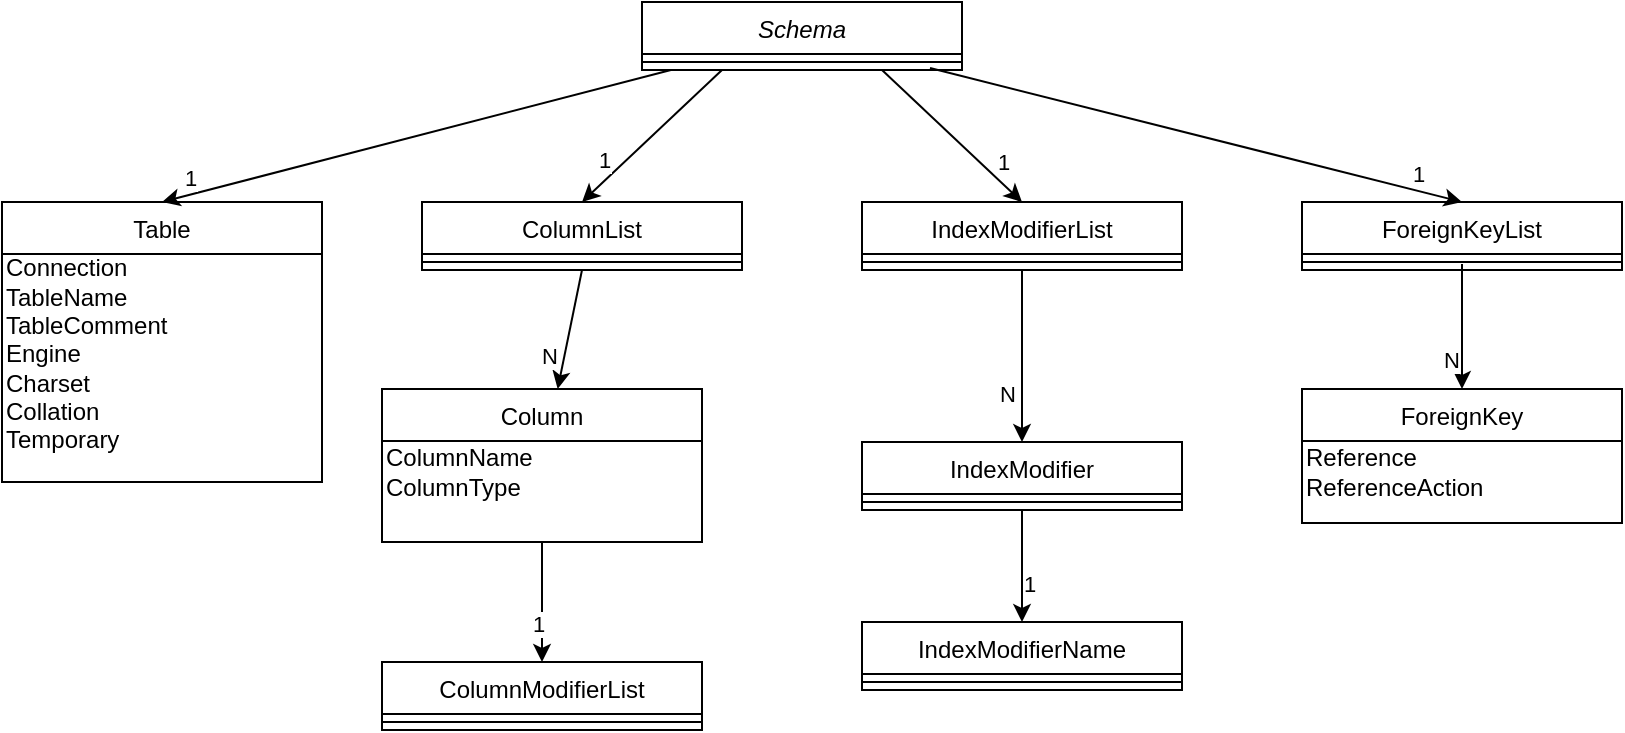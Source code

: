 <mxfile version="16.4.2" type="github">
  <diagram id="C5RBs43oDa-KdzZeNtuy" name="Page-1">
    <mxGraphModel dx="1020" dy="770" grid="1" gridSize="10" guides="1" tooltips="1" connect="1" arrows="1" fold="1" page="1" pageScale="1" pageWidth="827" pageHeight="1169" math="0" shadow="0">
      <root>
        <mxCell id="WIyWlLk6GJQsqaUBKTNV-0" />
        <mxCell id="WIyWlLk6GJQsqaUBKTNV-1" parent="WIyWlLk6GJQsqaUBKTNV-0" />
        <mxCell id="zkfFHV4jXpPFQw0GAbJ--0" value="Schema" style="swimlane;fontStyle=2;align=center;verticalAlign=top;childLayout=stackLayout;horizontal=1;startSize=26;horizontalStack=0;resizeParent=1;resizeLast=0;collapsible=1;marginBottom=0;rounded=0;shadow=0;strokeWidth=1;" parent="WIyWlLk6GJQsqaUBKTNV-1" vertex="1">
          <mxGeometry x="330" y="60" width="160" height="34" as="geometry">
            <mxRectangle x="230" y="140" width="160" height="26" as="alternateBounds" />
          </mxGeometry>
        </mxCell>
        <mxCell id="zkfFHV4jXpPFQw0GAbJ--4" value="" style="line;html=1;strokeWidth=1;align=left;verticalAlign=middle;spacingTop=-1;spacingLeft=3;spacingRight=3;rotatable=0;labelPosition=right;points=[];portConstraint=eastwest;" parent="zkfFHV4jXpPFQw0GAbJ--0" vertex="1">
          <mxGeometry y="26" width="160" height="8" as="geometry" />
        </mxCell>
        <mxCell id="zkfFHV4jXpPFQw0GAbJ--13" value="Table" style="swimlane;fontStyle=0;align=center;verticalAlign=top;childLayout=stackLayout;horizontal=1;startSize=26;horizontalStack=0;resizeParent=1;resizeLast=0;collapsible=1;marginBottom=0;rounded=0;shadow=0;strokeWidth=1;" parent="WIyWlLk6GJQsqaUBKTNV-1" vertex="1">
          <mxGeometry x="10" y="160" width="160" height="140" as="geometry">
            <mxRectangle x="340" y="380" width="170" height="26" as="alternateBounds" />
          </mxGeometry>
        </mxCell>
        <mxCell id="4QbxbDaL-mn369do2v4k-10" value="Connection&lt;br&gt;TableName&lt;br&gt;TableComment&lt;br&gt;Engine&lt;br&gt;Charset&lt;br&gt;Collation&lt;br&gt;Temporary" style="text;html=1;align=left;verticalAlign=middle;resizable=0;points=[];autosize=1;strokeColor=none;fillColor=none;" parent="zkfFHV4jXpPFQw0GAbJ--13" vertex="1">
          <mxGeometry y="26" width="160" height="100" as="geometry" />
        </mxCell>
        <mxCell id="4QbxbDaL-mn369do2v4k-1" value="Column" style="swimlane;fontStyle=0;align=center;verticalAlign=top;childLayout=stackLayout;horizontal=1;startSize=26;horizontalStack=0;resizeParent=1;resizeLast=0;collapsible=1;marginBottom=0;rounded=0;shadow=0;strokeWidth=1;" parent="WIyWlLk6GJQsqaUBKTNV-1" vertex="1">
          <mxGeometry x="200" y="253.5" width="160" height="76.5" as="geometry">
            <mxRectangle x="340" y="380" width="170" height="26" as="alternateBounds" />
          </mxGeometry>
        </mxCell>
        <mxCell id="MwP_V9FjsYaIEFiRhAFX-14" value="ColumnName&lt;br&gt;ColumnType" style="text;html=1;align=left;verticalAlign=middle;resizable=0;points=[];autosize=1;strokeColor=none;fillColor=none;" vertex="1" parent="4QbxbDaL-mn369do2v4k-1">
          <mxGeometry y="26" width="160" height="30" as="geometry" />
        </mxCell>
        <mxCell id="4QbxbDaL-mn369do2v4k-3" value="ColumnList" style="swimlane;fontStyle=0;align=center;verticalAlign=top;childLayout=stackLayout;horizontal=1;startSize=26;horizontalStack=0;resizeParent=1;resizeLast=0;collapsible=1;marginBottom=0;rounded=0;shadow=0;strokeWidth=1;" parent="WIyWlLk6GJQsqaUBKTNV-1" vertex="1">
          <mxGeometry x="220" y="160" width="160" height="34" as="geometry">
            <mxRectangle x="340" y="380" width="170" height="26" as="alternateBounds" />
          </mxGeometry>
        </mxCell>
        <mxCell id="4QbxbDaL-mn369do2v4k-4" value="" style="line;html=1;strokeWidth=1;align=left;verticalAlign=middle;spacingTop=-1;spacingLeft=3;spacingRight=3;rotatable=0;labelPosition=right;points=[];portConstraint=eastwest;" parent="4QbxbDaL-mn369do2v4k-3" vertex="1">
          <mxGeometry y="26" width="160" height="8" as="geometry" />
        </mxCell>
        <mxCell id="4QbxbDaL-mn369do2v4k-5" value="ColumnModifierList" style="swimlane;fontStyle=0;align=center;verticalAlign=top;childLayout=stackLayout;horizontal=1;startSize=26;horizontalStack=0;resizeParent=1;resizeLast=0;collapsible=1;marginBottom=0;rounded=0;shadow=0;strokeWidth=1;" parent="WIyWlLk6GJQsqaUBKTNV-1" vertex="1">
          <mxGeometry x="200" y="390" width="160" height="34" as="geometry">
            <mxRectangle x="340" y="380" width="170" height="26" as="alternateBounds" />
          </mxGeometry>
        </mxCell>
        <mxCell id="4QbxbDaL-mn369do2v4k-6" value="" style="line;html=1;strokeWidth=1;align=left;verticalAlign=middle;spacingTop=-1;spacingLeft=3;spacingRight=3;rotatable=0;labelPosition=right;points=[];portConstraint=eastwest;" parent="4QbxbDaL-mn369do2v4k-5" vertex="1">
          <mxGeometry y="26" width="160" height="8" as="geometry" />
        </mxCell>
        <mxCell id="4QbxbDaL-mn369do2v4k-8" value="ForeignKey" style="swimlane;fontStyle=0;align=center;verticalAlign=top;childLayout=stackLayout;horizontal=1;startSize=26;horizontalStack=0;resizeParent=1;resizeLast=0;collapsible=1;marginBottom=0;rounded=0;shadow=0;strokeWidth=1;" parent="WIyWlLk6GJQsqaUBKTNV-1" vertex="1">
          <mxGeometry x="660" y="253.5" width="160" height="67" as="geometry">
            <mxRectangle x="340" y="380" width="170" height="26" as="alternateBounds" />
          </mxGeometry>
        </mxCell>
        <mxCell id="4QbxbDaL-mn369do2v4k-17" value="Reference&lt;br&gt;ReferenceAction" style="text;html=1;align=left;verticalAlign=middle;resizable=0;points=[];autosize=1;strokeColor=none;fillColor=none;" parent="4QbxbDaL-mn369do2v4k-8" vertex="1">
          <mxGeometry y="26" width="160" height="30" as="geometry" />
        </mxCell>
        <mxCell id="4QbxbDaL-mn369do2v4k-12" value="ForeignKeyList" style="swimlane;fontStyle=0;align=center;verticalAlign=top;childLayout=stackLayout;horizontal=1;startSize=26;horizontalStack=0;resizeParent=1;resizeLast=0;collapsible=1;marginBottom=0;rounded=0;shadow=0;strokeWidth=1;" parent="WIyWlLk6GJQsqaUBKTNV-1" vertex="1">
          <mxGeometry x="660" y="160" width="160" height="34" as="geometry">
            <mxRectangle x="340" y="380" width="170" height="26" as="alternateBounds" />
          </mxGeometry>
        </mxCell>
        <mxCell id="4QbxbDaL-mn369do2v4k-13" value="" style="line;html=1;strokeWidth=1;align=left;verticalAlign=middle;spacingTop=-1;spacingLeft=3;spacingRight=3;rotatable=0;labelPosition=right;points=[];portConstraint=eastwest;" parent="4QbxbDaL-mn369do2v4k-12" vertex="1">
          <mxGeometry y="26" width="160" height="8" as="geometry" />
        </mxCell>
        <mxCell id="4QbxbDaL-mn369do2v4k-15" value="IndexModifierList" style="swimlane;fontStyle=0;align=center;verticalAlign=top;childLayout=stackLayout;horizontal=1;startSize=26;horizontalStack=0;resizeParent=1;resizeLast=0;collapsible=1;marginBottom=0;rounded=0;shadow=0;strokeWidth=1;" parent="WIyWlLk6GJQsqaUBKTNV-1" vertex="1">
          <mxGeometry x="440" y="160" width="160" height="34" as="geometry">
            <mxRectangle x="340" y="380" width="170" height="26" as="alternateBounds" />
          </mxGeometry>
        </mxCell>
        <mxCell id="4QbxbDaL-mn369do2v4k-16" value="" style="line;html=1;strokeWidth=1;align=left;verticalAlign=middle;spacingTop=-1;spacingLeft=3;spacingRight=3;rotatable=0;labelPosition=right;points=[];portConstraint=eastwest;" parent="4QbxbDaL-mn369do2v4k-15" vertex="1">
          <mxGeometry y="26" width="160" height="8" as="geometry" />
        </mxCell>
        <mxCell id="4QbxbDaL-mn369do2v4k-19" value="IndexModifier" style="swimlane;fontStyle=0;align=center;verticalAlign=top;childLayout=stackLayout;horizontal=1;startSize=26;horizontalStack=0;resizeParent=1;resizeLast=0;collapsible=1;marginBottom=0;rounded=0;shadow=0;strokeWidth=1;" parent="WIyWlLk6GJQsqaUBKTNV-1" vertex="1">
          <mxGeometry x="440" y="280" width="160" height="34" as="geometry">
            <mxRectangle x="340" y="380" width="170" height="26" as="alternateBounds" />
          </mxGeometry>
        </mxCell>
        <mxCell id="4QbxbDaL-mn369do2v4k-20" value="" style="line;html=1;strokeWidth=1;align=left;verticalAlign=middle;spacingTop=-1;spacingLeft=3;spacingRight=3;rotatable=0;labelPosition=right;points=[];portConstraint=eastwest;" parent="4QbxbDaL-mn369do2v4k-19" vertex="1">
          <mxGeometry y="26" width="160" height="8" as="geometry" />
        </mxCell>
        <mxCell id="4QbxbDaL-mn369do2v4k-21" value="IndexModifierName" style="swimlane;fontStyle=0;align=center;verticalAlign=top;childLayout=stackLayout;horizontal=1;startSize=26;horizontalStack=0;resizeParent=1;resizeLast=0;collapsible=1;marginBottom=0;rounded=0;shadow=0;strokeWidth=1;" parent="WIyWlLk6GJQsqaUBKTNV-1" vertex="1">
          <mxGeometry x="440" y="370" width="160" height="34" as="geometry">
            <mxRectangle x="340" y="380" width="170" height="26" as="alternateBounds" />
          </mxGeometry>
        </mxCell>
        <mxCell id="4QbxbDaL-mn369do2v4k-22" value="" style="line;html=1;strokeWidth=1;align=left;verticalAlign=middle;spacingTop=-1;spacingLeft=3;spacingRight=3;rotatable=0;labelPosition=right;points=[];portConstraint=eastwest;" parent="4QbxbDaL-mn369do2v4k-21" vertex="1">
          <mxGeometry y="26" width="160" height="8" as="geometry" />
        </mxCell>
        <mxCell id="4QbxbDaL-mn369do2v4k-27" value="" style="endArrow=classic;html=1;rounded=0;entryX=0.5;entryY=0;entryDx=0;entryDy=0;" parent="WIyWlLk6GJQsqaUBKTNV-1" source="zkfFHV4jXpPFQw0GAbJ--0" target="zkfFHV4jXpPFQw0GAbJ--13" edge="1">
          <mxGeometry width="50" height="50" relative="1" as="geometry">
            <mxPoint x="340" y="370" as="sourcePoint" />
            <mxPoint x="390" y="320" as="targetPoint" />
          </mxGeometry>
        </mxCell>
        <mxCell id="MwP_V9FjsYaIEFiRhAFX-2" value="1" style="edgeLabel;html=1;align=center;verticalAlign=bottom;resizable=0;points=[];" vertex="1" connectable="0" parent="4QbxbDaL-mn369do2v4k-27">
          <mxGeometry x="0.898" relative="1" as="geometry">
            <mxPoint x="1" as="offset" />
          </mxGeometry>
        </mxCell>
        <mxCell id="4QbxbDaL-mn369do2v4k-28" value="" style="endArrow=classic;html=1;rounded=0;entryX=0.5;entryY=0;entryDx=0;entryDy=0;exitX=0.25;exitY=1;exitDx=0;exitDy=0;" parent="WIyWlLk6GJQsqaUBKTNV-1" source="zkfFHV4jXpPFQw0GAbJ--0" target="4QbxbDaL-mn369do2v4k-3" edge="1">
          <mxGeometry width="50" height="50" relative="1" as="geometry">
            <mxPoint x="400" y="100" as="sourcePoint" />
            <mxPoint x="100" y="170" as="targetPoint" />
          </mxGeometry>
        </mxCell>
        <mxCell id="MwP_V9FjsYaIEFiRhAFX-3" value="1" style="edgeLabel;html=1;align=center;verticalAlign=bottom;resizable=0;points=[];" vertex="1" connectable="0" parent="4QbxbDaL-mn369do2v4k-28">
          <mxGeometry x="0.648" y="-2" relative="1" as="geometry">
            <mxPoint as="offset" />
          </mxGeometry>
        </mxCell>
        <mxCell id="4QbxbDaL-mn369do2v4k-29" value="" style="endArrow=classic;html=1;rounded=0;entryX=0.5;entryY=0;entryDx=0;entryDy=0;exitX=0.75;exitY=1;exitDx=0;exitDy=0;" parent="WIyWlLk6GJQsqaUBKTNV-1" source="zkfFHV4jXpPFQw0GAbJ--0" target="4QbxbDaL-mn369do2v4k-15" edge="1">
          <mxGeometry width="50" height="50" relative="1" as="geometry">
            <mxPoint x="410" y="110" as="sourcePoint" />
            <mxPoint x="310" y="170" as="targetPoint" />
          </mxGeometry>
        </mxCell>
        <mxCell id="MwP_V9FjsYaIEFiRhAFX-4" value="1" style="edgeLabel;html=1;align=left;verticalAlign=bottom;resizable=0;points=[];" vertex="1" connectable="0" parent="4QbxbDaL-mn369do2v4k-29">
          <mxGeometry x="0.617" y="-1" relative="1" as="geometry">
            <mxPoint as="offset" />
          </mxGeometry>
        </mxCell>
        <mxCell id="4QbxbDaL-mn369do2v4k-30" value="" style="endArrow=classic;html=1;rounded=0;entryX=0.5;entryY=0;entryDx=0;entryDy=0;exitX=0.9;exitY=0.875;exitDx=0;exitDy=0;exitPerimeter=0;" parent="WIyWlLk6GJQsqaUBKTNV-1" source="zkfFHV4jXpPFQw0GAbJ--4" target="4QbxbDaL-mn369do2v4k-12" edge="1">
          <mxGeometry width="50" height="50" relative="1" as="geometry">
            <mxPoint x="460" y="104" as="sourcePoint" />
            <mxPoint x="530" y="170" as="targetPoint" />
          </mxGeometry>
        </mxCell>
        <mxCell id="MwP_V9FjsYaIEFiRhAFX-5" value="1" style="edgeLabel;html=1;align=center;verticalAlign=bottom;resizable=0;points=[];" vertex="1" connectable="0" parent="4QbxbDaL-mn369do2v4k-30">
          <mxGeometry x="0.836" y="-1" relative="1" as="geometry">
            <mxPoint y="-1" as="offset" />
          </mxGeometry>
        </mxCell>
        <mxCell id="4QbxbDaL-mn369do2v4k-31" value="" style="endArrow=classic;html=1;rounded=0;exitX=0.5;exitY=1;exitDx=0;exitDy=0;" parent="WIyWlLk6GJQsqaUBKTNV-1" source="4QbxbDaL-mn369do2v4k-3" target="4QbxbDaL-mn369do2v4k-1" edge="1">
          <mxGeometry width="50" height="50" relative="1" as="geometry">
            <mxPoint x="380" y="104" as="sourcePoint" />
            <mxPoint x="310" y="170" as="targetPoint" />
          </mxGeometry>
        </mxCell>
        <mxCell id="MwP_V9FjsYaIEFiRhAFX-0" value="N&lt;br&gt;" style="edgeLabel;html=1;align=right;verticalAlign=middle;resizable=0;points=[];" vertex="1" connectable="0" parent="4QbxbDaL-mn369do2v4k-31">
          <mxGeometry x="0.445" y="-3" relative="1" as="geometry">
            <mxPoint as="offset" />
          </mxGeometry>
        </mxCell>
        <mxCell id="MwP_V9FjsYaIEFiRhAFX-12" value="" style="endArrow=classic;html=1;rounded=0;entryX=0.5;entryY=0;entryDx=0;entryDy=0;exitX=0.5;exitY=1;exitDx=0;exitDy=0;" edge="1" parent="WIyWlLk6GJQsqaUBKTNV-1" source="4QbxbDaL-mn369do2v4k-1" target="4QbxbDaL-mn369do2v4k-5">
          <mxGeometry width="50" height="50" relative="1" as="geometry">
            <mxPoint x="360" y="350" as="sourcePoint" />
            <mxPoint x="220" y="469.5" as="targetPoint" />
          </mxGeometry>
        </mxCell>
        <mxCell id="MwP_V9FjsYaIEFiRhAFX-13" value="1" style="edgeLabel;html=1;align=center;verticalAlign=bottom;resizable=0;points=[];" vertex="1" connectable="0" parent="MwP_V9FjsYaIEFiRhAFX-12">
          <mxGeometry x="0.648" y="-2" relative="1" as="geometry">
            <mxPoint as="offset" />
          </mxGeometry>
        </mxCell>
        <mxCell id="MwP_V9FjsYaIEFiRhAFX-16" value="" style="endArrow=classic;html=1;rounded=0;exitX=0.5;exitY=0.625;exitDx=0;exitDy=0;exitPerimeter=0;" edge="1" parent="WIyWlLk6GJQsqaUBKTNV-1" source="4QbxbDaL-mn369do2v4k-13" target="4QbxbDaL-mn369do2v4k-8">
          <mxGeometry width="50" height="50" relative="1" as="geometry">
            <mxPoint x="590" y="360" as="sourcePoint" />
            <mxPoint x="856" y="427" as="targetPoint" />
          </mxGeometry>
        </mxCell>
        <mxCell id="MwP_V9FjsYaIEFiRhAFX-17" value="N" style="edgeLabel;html=1;align=right;verticalAlign=bottom;resizable=0;points=[];" vertex="1" connectable="0" parent="MwP_V9FjsYaIEFiRhAFX-16">
          <mxGeometry x="0.836" y="-1" relative="1" as="geometry">
            <mxPoint y="-1" as="offset" />
          </mxGeometry>
        </mxCell>
        <mxCell id="MwP_V9FjsYaIEFiRhAFX-18" value="" style="endArrow=classic;html=1;rounded=0;exitX=0.5;exitY=1;exitDx=0;exitDy=0;entryX=0.5;entryY=0;entryDx=0;entryDy=0;" edge="1" parent="WIyWlLk6GJQsqaUBKTNV-1" source="4QbxbDaL-mn369do2v4k-15" target="4QbxbDaL-mn369do2v4k-19">
          <mxGeometry width="50" height="50" relative="1" as="geometry">
            <mxPoint x="462.17" y="200.25" as="sourcePoint" />
            <mxPoint x="449.996" y="259.75" as="targetPoint" />
          </mxGeometry>
        </mxCell>
        <mxCell id="MwP_V9FjsYaIEFiRhAFX-19" value="N&lt;br&gt;" style="edgeLabel;html=1;align=right;verticalAlign=middle;resizable=0;points=[];" vertex="1" connectable="0" parent="MwP_V9FjsYaIEFiRhAFX-18">
          <mxGeometry x="0.445" y="-3" relative="1" as="geometry">
            <mxPoint as="offset" />
          </mxGeometry>
        </mxCell>
        <mxCell id="MwP_V9FjsYaIEFiRhAFX-20" value="" style="endArrow=classic;html=1;rounded=0;exitX=0.5;exitY=1;exitDx=0;exitDy=0;" edge="1" parent="WIyWlLk6GJQsqaUBKTNV-1" source="4QbxbDaL-mn369do2v4k-19" target="4QbxbDaL-mn369do2v4k-21">
          <mxGeometry width="50" height="50" relative="1" as="geometry">
            <mxPoint x="530" y="460" as="sourcePoint" />
            <mxPoint x="600" y="526" as="targetPoint" />
          </mxGeometry>
        </mxCell>
        <mxCell id="MwP_V9FjsYaIEFiRhAFX-21" value="1" style="edgeLabel;html=1;align=left;verticalAlign=bottom;resizable=0;points=[];" vertex="1" connectable="0" parent="MwP_V9FjsYaIEFiRhAFX-20">
          <mxGeometry x="0.617" y="-1" relative="1" as="geometry">
            <mxPoint as="offset" />
          </mxGeometry>
        </mxCell>
      </root>
    </mxGraphModel>
  </diagram>
</mxfile>
